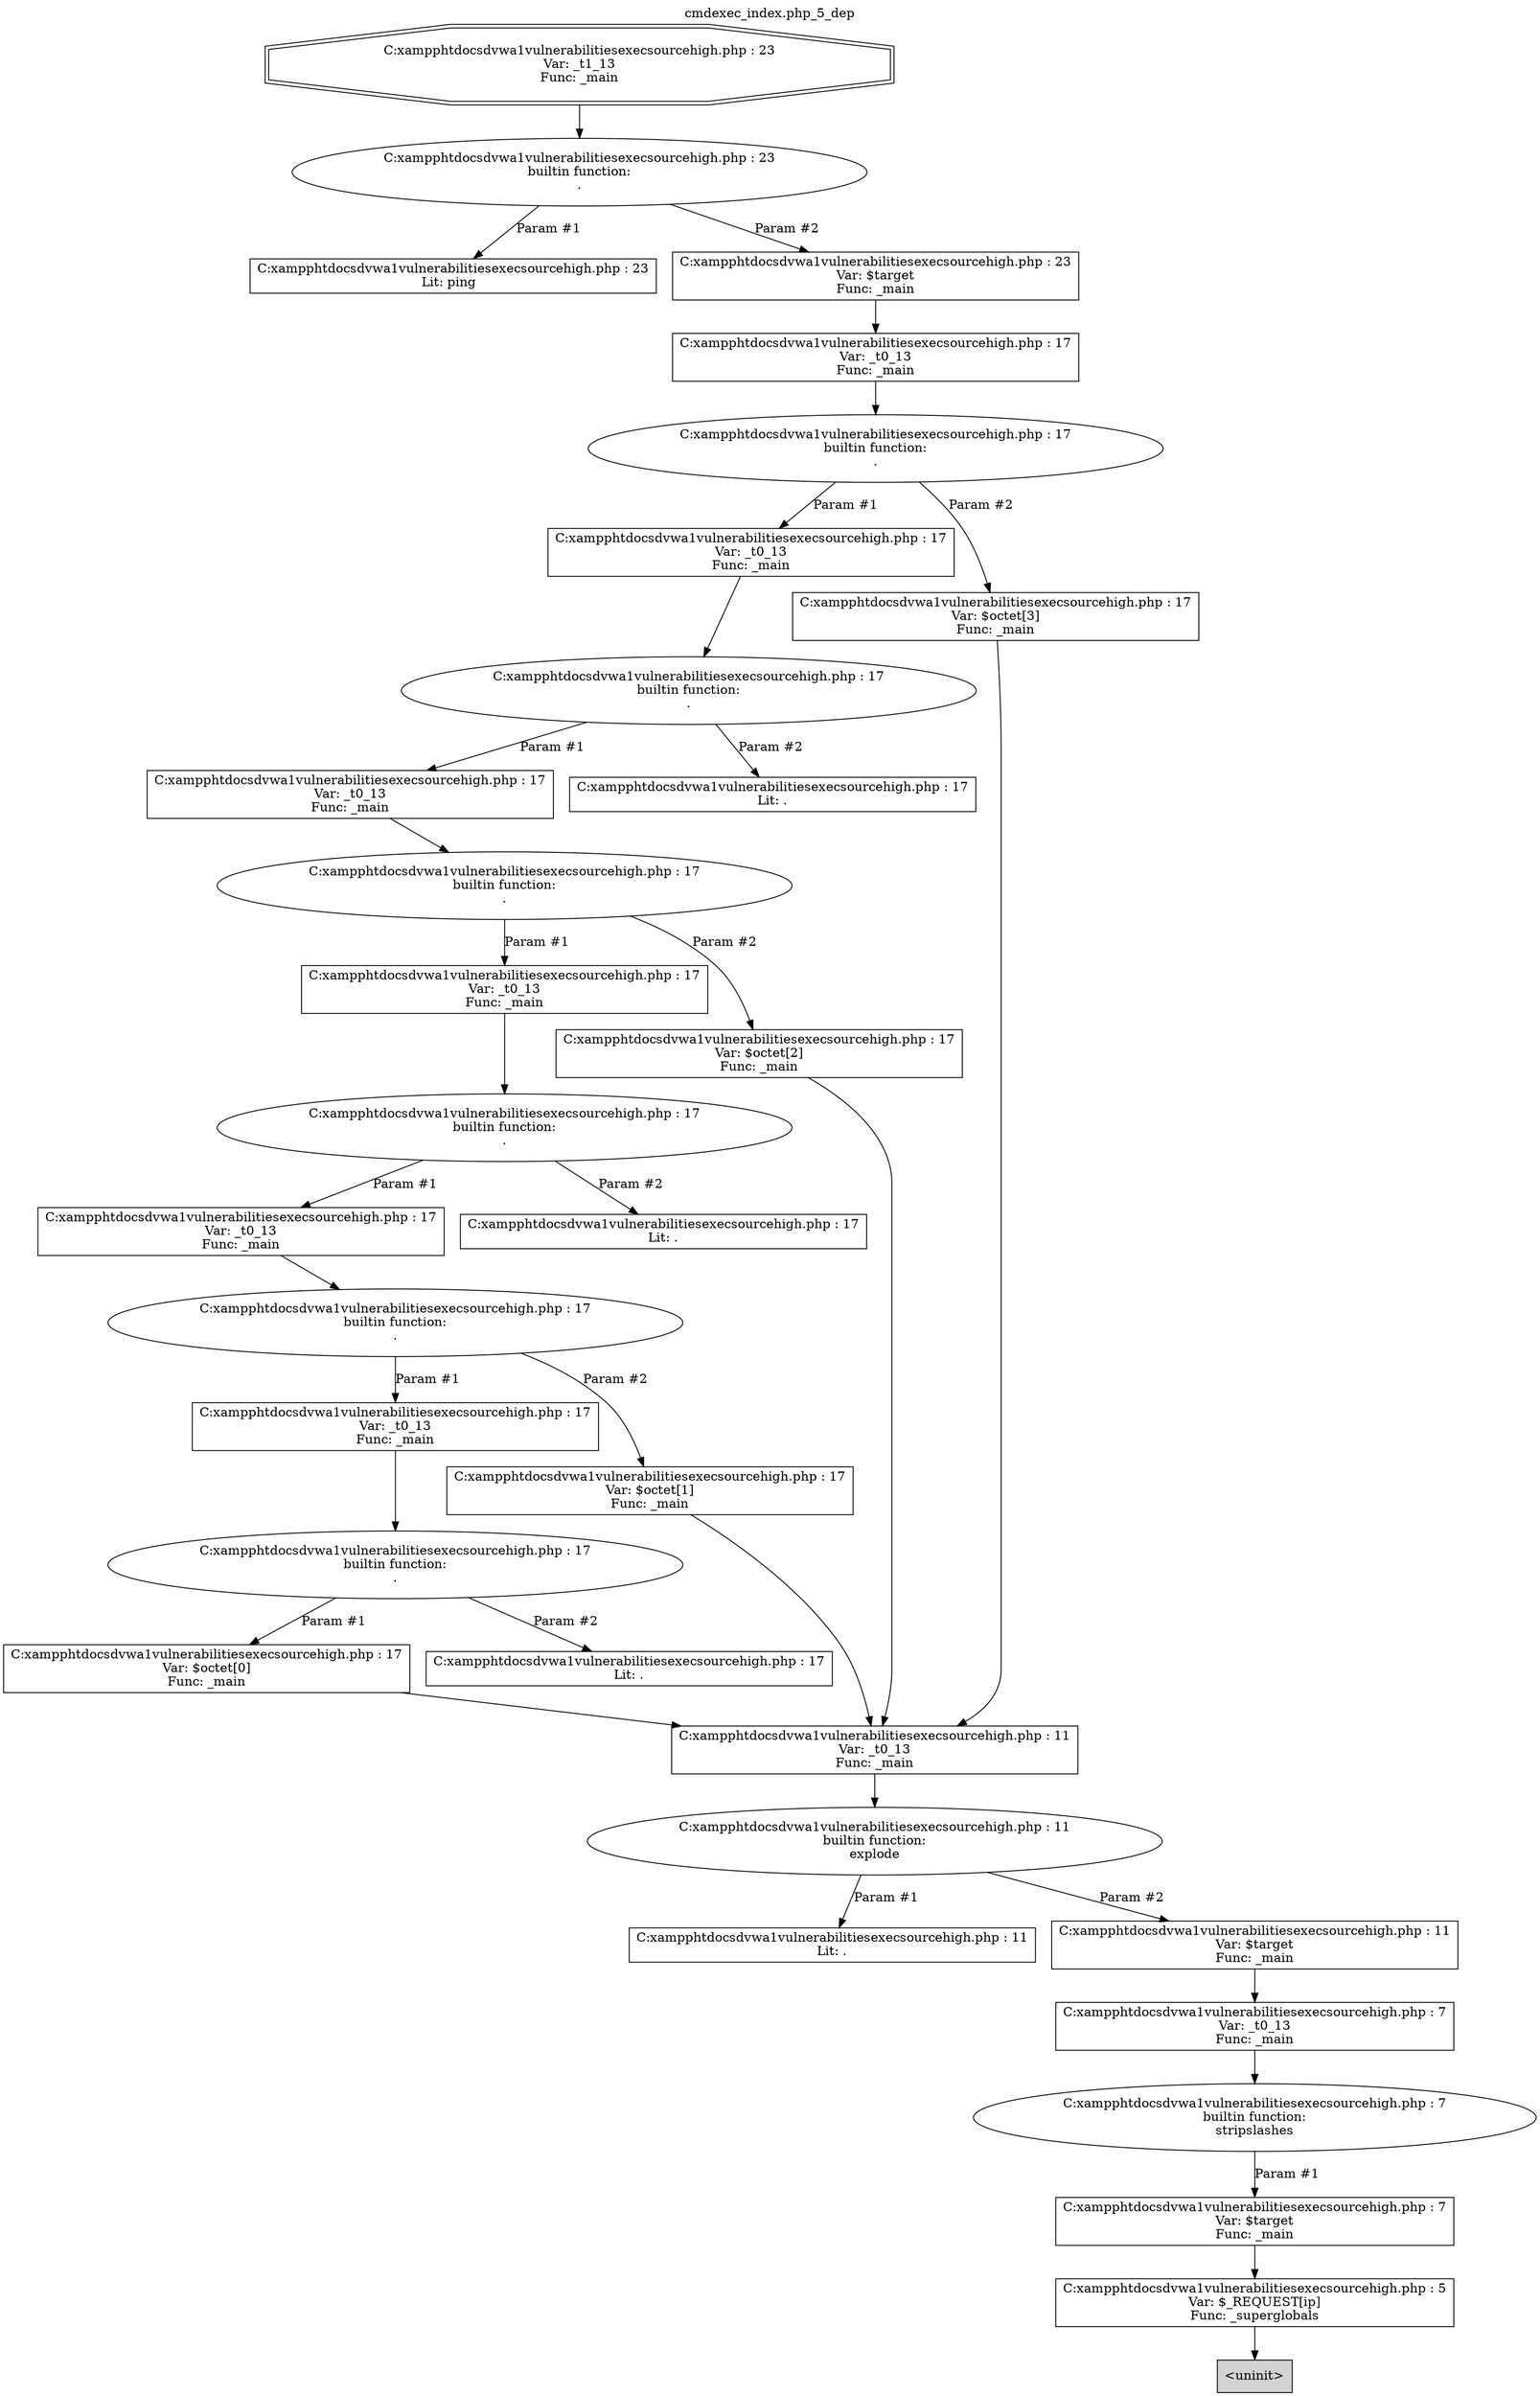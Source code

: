 digraph cfg {
  label="cmdexec_index.php_5_dep";
  labelloc=t;
  n1 [shape=doubleoctagon, label="C:\xampp\htdocs\dvwa1\vulnerabilities\exec\source\high.php : 23\nVar: _t1_13\nFunc: _main\n"];
  n2 [shape=ellipse, label="C:\xampp\htdocs\dvwa1\vulnerabilities\exec\source\high.php : 23\nbuiltin function:\n.\n"];
  n3 [shape=box, label="C:\xampp\htdocs\dvwa1\vulnerabilities\exec\source\high.php : 23\nLit: ping  \n"];
  n4 [shape=box, label="C:\xampp\htdocs\dvwa1\vulnerabilities\exec\source\high.php : 23\nVar: $target\nFunc: _main\n"];
  n5 [shape=box, label="C:\xampp\htdocs\dvwa1\vulnerabilities\exec\source\high.php : 17\nVar: _t0_13\nFunc: _main\n"];
  n6 [shape=ellipse, label="C:\xampp\htdocs\dvwa1\vulnerabilities\exec\source\high.php : 17\nbuiltin function:\n.\n"];
  n7 [shape=box, label="C:\xampp\htdocs\dvwa1\vulnerabilities\exec\source\high.php : 17\nVar: _t0_13\nFunc: _main\n"];
  n8 [shape=ellipse, label="C:\xampp\htdocs\dvwa1\vulnerabilities\exec\source\high.php : 17\nbuiltin function:\n.\n"];
  n9 [shape=box, label="C:\xampp\htdocs\dvwa1\vulnerabilities\exec\source\high.php : 17\nVar: _t0_13\nFunc: _main\n"];
  n10 [shape=ellipse, label="C:\xampp\htdocs\dvwa1\vulnerabilities\exec\source\high.php : 17\nbuiltin function:\n.\n"];
  n11 [shape=box, label="C:\xampp\htdocs\dvwa1\vulnerabilities\exec\source\high.php : 17\nVar: _t0_13\nFunc: _main\n"];
  n12 [shape=ellipse, label="C:\xampp\htdocs\dvwa1\vulnerabilities\exec\source\high.php : 17\nbuiltin function:\n.\n"];
  n13 [shape=box, label="C:\xampp\htdocs\dvwa1\vulnerabilities\exec\source\high.php : 17\nVar: _t0_13\nFunc: _main\n"];
  n14 [shape=ellipse, label="C:\xampp\htdocs\dvwa1\vulnerabilities\exec\source\high.php : 17\nbuiltin function:\n.\n"];
  n15 [shape=box, label="C:\xampp\htdocs\dvwa1\vulnerabilities\exec\source\high.php : 17\nVar: _t0_13\nFunc: _main\n"];
  n16 [shape=ellipse, label="C:\xampp\htdocs\dvwa1\vulnerabilities\exec\source\high.php : 17\nbuiltin function:\n.\n"];
  n17 [shape=box, label="C:\xampp\htdocs\dvwa1\vulnerabilities\exec\source\high.php : 17\nVar: $octet[0]\nFunc: _main\n"];
  n18 [shape=box, label="C:\xampp\htdocs\dvwa1\vulnerabilities\exec\source\high.php : 11\nVar: _t0_13\nFunc: _main\n"];
  n19 [shape=ellipse, label="C:\xampp\htdocs\dvwa1\vulnerabilities\exec\source\high.php : 11\nbuiltin function:\nexplode\n"];
  n20 [shape=box, label="C:\xampp\htdocs\dvwa1\vulnerabilities\exec\source\high.php : 11\nLit: .\n"];
  n21 [shape=box, label="C:\xampp\htdocs\dvwa1\vulnerabilities\exec\source\high.php : 11\nVar: $target\nFunc: _main\n"];
  n22 [shape=box, label="C:\xampp\htdocs\dvwa1\vulnerabilities\exec\source\high.php : 7\nVar: _t0_13\nFunc: _main\n"];
  n23 [shape=ellipse, label="C:\xampp\htdocs\dvwa1\vulnerabilities\exec\source\high.php : 7\nbuiltin function:\nstripslashes\n"];
  n24 [shape=box, label="C:\xampp\htdocs\dvwa1\vulnerabilities\exec\source\high.php : 7\nVar: $target\nFunc: _main\n"];
  n25 [shape=box, label="C:\xampp\htdocs\dvwa1\vulnerabilities\exec\source\high.php : 5\nVar: $_REQUEST[ip]\nFunc: _superglobals\n"];
  n26 [shape=box, label="<uninit>",style=filled];
  n27 [shape=box, label="C:\xampp\htdocs\dvwa1\vulnerabilities\exec\source\high.php : 17\nLit: .\n"];
  n28 [shape=box, label="C:\xampp\htdocs\dvwa1\vulnerabilities\exec\source\high.php : 17\nVar: $octet[1]\nFunc: _main\n"];
  n29 [shape=box, label="C:\xampp\htdocs\dvwa1\vulnerabilities\exec\source\high.php : 17\nLit: .\n"];
  n30 [shape=box, label="C:\xampp\htdocs\dvwa1\vulnerabilities\exec\source\high.php : 17\nVar: $octet[2]\nFunc: _main\n"];
  n31 [shape=box, label="C:\xampp\htdocs\dvwa1\vulnerabilities\exec\source\high.php : 17\nLit: .\n"];
  n32 [shape=box, label="C:\xampp\htdocs\dvwa1\vulnerabilities\exec\source\high.php : 17\nVar: $octet[3]\nFunc: _main\n"];
  n1 -> n2;
  n2 -> n3[label="Param #1"];
  n2 -> n4[label="Param #2"];
  n5 -> n6;
  n7 -> n8;
  n9 -> n10;
  n11 -> n12;
  n13 -> n14;
  n15 -> n16;
  n18 -> n19;
  n19 -> n20[label="Param #1"];
  n19 -> n21[label="Param #2"];
  n22 -> n23;
  n25 -> n26;
  n24 -> n25;
  n23 -> n24[label="Param #1"];
  n21 -> n22;
  n17 -> n18;
  n16 -> n17[label="Param #1"];
  n16 -> n27[label="Param #2"];
  n14 -> n15[label="Param #1"];
  n14 -> n28[label="Param #2"];
  n28 -> n18;
  n12 -> n13[label="Param #1"];
  n12 -> n29[label="Param #2"];
  n10 -> n11[label="Param #1"];
  n10 -> n30[label="Param #2"];
  n30 -> n18;
  n8 -> n9[label="Param #1"];
  n8 -> n31[label="Param #2"];
  n6 -> n7[label="Param #1"];
  n6 -> n32[label="Param #2"];
  n32 -> n18;
  n4 -> n5;
}
